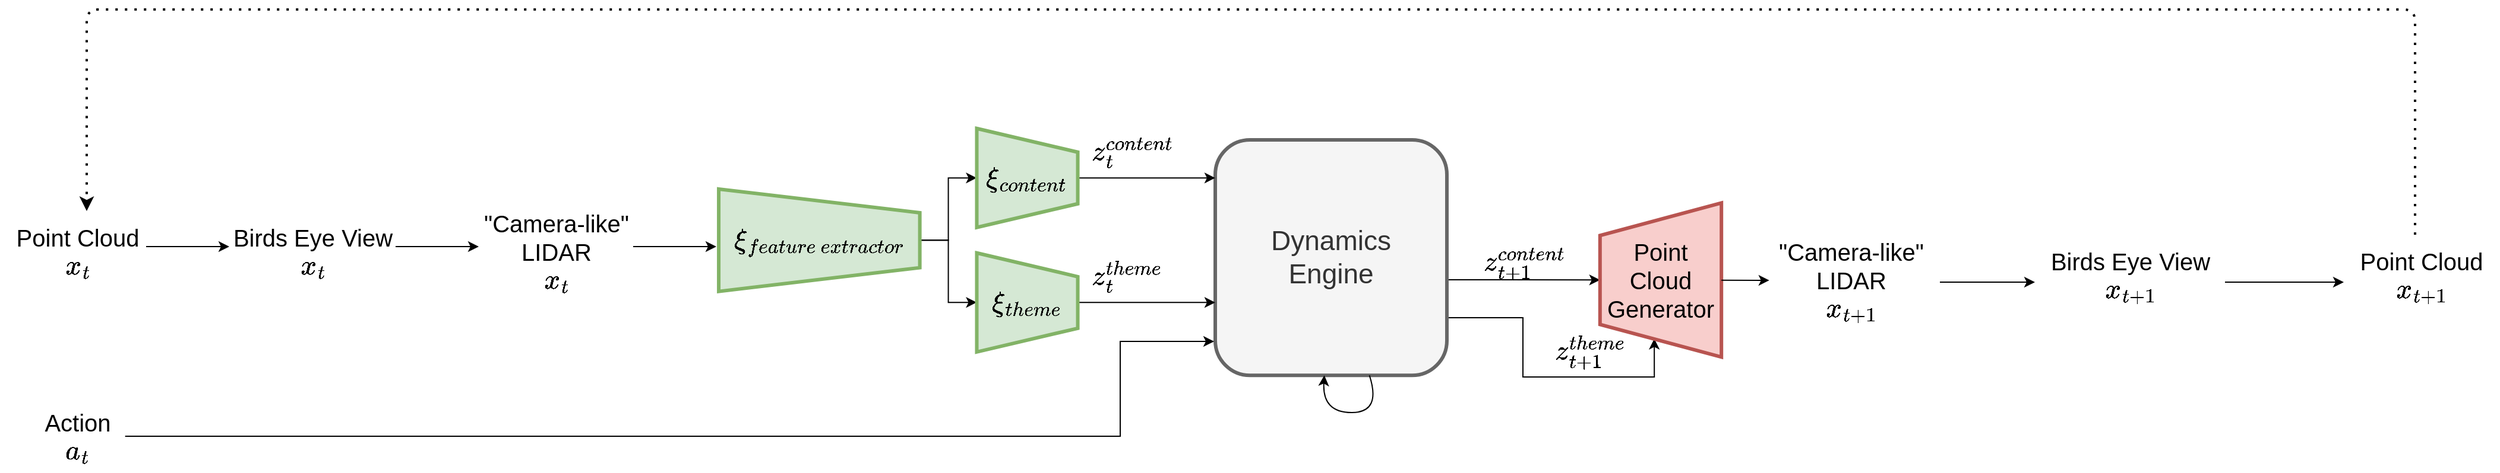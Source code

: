 <mxfile version="21.0.2" type="github">
  <diagram id="EVrbKENyEVnjGAG4AELT" name="Page-1">
    <mxGraphModel dx="1728" dy="922" grid="1" gridSize="10" guides="1" tooltips="1" connect="1" arrows="1" fold="1" page="1" pageScale="1" pageWidth="1169" pageHeight="827" math="1" shadow="0">
      <root>
        <mxCell id="0" />
        <mxCell id="1" parent="0" />
        <mxCell id="2mjd-9uhkY1LPrBKcRSL-13" value="" style="edgeStyle=orthogonalEdgeStyle;rounded=0;orthogonalLoop=1;jettySize=auto;html=1;" parent="1" source="rsoeOqy-VsgO8BAAmOL_-3" target="2mjd-9uhkY1LPrBKcRSL-12" edge="1">
          <mxGeometry relative="1" as="geometry" />
        </mxCell>
        <mxCell id="2mjd-9uhkY1LPrBKcRSL-15" style="edgeStyle=orthogonalEdgeStyle;rounded=0;orthogonalLoop=1;jettySize=auto;html=1;" parent="1" source="rsoeOqy-VsgO8BAAmOL_-3" target="2mjd-9uhkY1LPrBKcRSL-11" edge="1">
          <mxGeometry relative="1" as="geometry" />
        </mxCell>
        <mxCell id="rsoeOqy-VsgO8BAAmOL_-3" value="&lt;div&gt;$$\xi_{feature\&amp;nbsp; extractor}$$&lt;/div&gt;" style="shape=trapezoid;perimeter=trapezoidPerimeter;whiteSpace=wrap;html=1;fixedSize=1;rotation=90;horizontal=0;fontSize=20;fillColor=#d5e8d4;strokeColor=#82b366;strokeWidth=3;" parent="1" vertex="1">
          <mxGeometry x="653.49" y="190" width="86.36" height="169.28" as="geometry" />
        </mxCell>
        <mxCell id="Qng38_FX3BrwguZekm4N-1" style="edgeStyle=orthogonalEdgeStyle;rounded=0;orthogonalLoop=1;jettySize=auto;html=1;" edge="1" parent="1" source="rsoeOqy-VsgO8BAAmOL_-4" target="rsoeOqy-VsgO8BAAmOL_-5">
          <mxGeometry relative="1" as="geometry">
            <Array as="points">
              <mxPoint x="1270" y="308" />
              <mxPoint x="1270" y="308" />
            </Array>
          </mxGeometry>
        </mxCell>
        <mxCell id="Qng38_FX3BrwguZekm4N-2" style="edgeStyle=orthogonalEdgeStyle;rounded=0;orthogonalLoop=1;jettySize=auto;html=1;entryX=0.881;entryY=0.447;entryDx=0;entryDy=0;entryPerimeter=0;" edge="1" parent="1" source="rsoeOqy-VsgO8BAAmOL_-4" target="rsoeOqy-VsgO8BAAmOL_-5">
          <mxGeometry relative="1" as="geometry">
            <Array as="points">
              <mxPoint x="1289" y="340" />
              <mxPoint x="1289" y="390" />
              <mxPoint x="1400" y="390" />
            </Array>
          </mxGeometry>
        </mxCell>
        <mxCell id="rsoeOqy-VsgO8BAAmOL_-4" value="&lt;p style=&quot;line-height: 130%; font-size: 23px;&quot;&gt;&lt;/p&gt;&lt;div style=&quot;font-size: 23px;&quot;&gt;&lt;font style=&quot;font-size: 23px;&quot;&gt;Dynamics&lt;/font&gt;&lt;/div&gt;&lt;div style=&quot;font-size: 23px;&quot;&gt;&lt;font style=&quot;font-size: 23px;&quot;&gt;Engine&lt;/font&gt;&lt;/div&gt;&lt;p style=&quot;font-size: 23px;&quot;&gt;&lt;/p&gt;" style="rounded=1;whiteSpace=wrap;html=1;fillColor=#f5f5f5;strokeColor=#666666;fontColor=#333333;strokeWidth=3;" parent="1" vertex="1">
          <mxGeometry x="1030" y="190" width="195" height="198.6" as="geometry" />
        </mxCell>
        <mxCell id="rsoeOqy-VsgO8BAAmOL_-5" value="Point Cloud Generator" style="shape=trapezoid;perimeter=trapezoidPerimeter;whiteSpace=wrap;html=1;fixedSize=1;fontSize=20;rotation=90;horizontal=0;direction=east;flipV=1;size=27.5;fillColor=#f8cecc;strokeColor=#b85450;strokeWidth=3;" parent="1" vertex="1">
          <mxGeometry x="1340" y="257.09" width="130" height="102.19" as="geometry" />
        </mxCell>
        <mxCell id="rsoeOqy-VsgO8BAAmOL_-11" value="" style="endArrow=classic;html=1;rounded=0;fontSize=20;" parent="1" edge="1">
          <mxGeometry width="50" height="50" relative="1" as="geometry">
            <mxPoint x="130" y="280" as="sourcePoint" />
            <mxPoint x="200" y="280" as="targetPoint" />
          </mxGeometry>
        </mxCell>
        <mxCell id="rsoeOqy-VsgO8BAAmOL_-14" value="&lt;div&gt;Point Cloud&lt;/div&gt;&lt;div&gt;\(x_t\)&lt;/div&gt;" style="text;html=1;align=center;verticalAlign=middle;resizable=0;points=[];autosize=1;strokeColor=none;fillColor=none;fontSize=20;" parent="1" vertex="1">
          <mxGeometry x="7.34" y="253.6" width="130" height="60" as="geometry" />
        </mxCell>
        <mxCell id="rsoeOqy-VsgO8BAAmOL_-16" value="&lt;div&gt;Action&lt;/div&gt;&lt;div&gt;\(a_t\)&lt;/div&gt;" style="text;html=1;align=center;verticalAlign=middle;resizable=0;points=[];autosize=1;strokeColor=none;fillColor=none;fontSize=20;" parent="1" vertex="1">
          <mxGeometry x="32.34" y="410" width="80" height="60" as="geometry" />
        </mxCell>
        <mxCell id="rsoeOqy-VsgO8BAAmOL_-17" value="" style="endArrow=classic;html=1;rounded=0;fontSize=20;entryX=-0.005;entryY=0.856;entryDx=0;entryDy=0;entryPerimeter=0;" parent="1" source="rsoeOqy-VsgO8BAAmOL_-16" target="rsoeOqy-VsgO8BAAmOL_-4" edge="1">
          <mxGeometry width="50" height="50" relative="1" as="geometry">
            <mxPoint x="815" y="433" as="sourcePoint" />
            <mxPoint x="935" y="433" as="targetPoint" />
            <Array as="points">
              <mxPoint x="950" y="440" />
              <mxPoint x="950" y="360" />
              <mxPoint x="960" y="360" />
            </Array>
          </mxGeometry>
        </mxCell>
        <mxCell id="rsoeOqy-VsgO8BAAmOL_-18" value="&lt;div&gt;Point Cloud&lt;/div&gt;&lt;div&gt;\(x_{t+1}\)&lt;/div&gt;" style="text;html=1;align=center;verticalAlign=middle;resizable=0;points=[];autosize=1;strokeColor=none;fillColor=none;fontSize=20;" parent="1" vertex="1">
          <mxGeometry x="1980" y="273.6" width="130" height="60" as="geometry" />
        </mxCell>
        <mxCell id="rsoeOqy-VsgO8BAAmOL_-19" value="" style="endArrow=classic;html=1;rounded=0;fontSize=20;" parent="1" source="rsoeOqy-VsgO8BAAmOL_-5" edge="1">
          <mxGeometry width="50" height="50" relative="1" as="geometry">
            <mxPoint x="1436.41" y="443.49" as="sourcePoint" />
            <mxPoint x="1496.41" y="308.49" as="targetPoint" />
          </mxGeometry>
        </mxCell>
        <mxCell id="rsoeOqy-VsgO8BAAmOL_-23" value="" style="endArrow=classic;dashed=1;html=1;dashPattern=1 3;strokeWidth=2;rounded=1;fontSize=20;startArrow=none;startFill=0;endFill=1;" parent="1" edge="1">
          <mxGeometry width="50" height="50" relative="1" as="geometry">
            <mxPoint x="2040" y="270" as="sourcePoint" />
            <mxPoint x="80" y="250" as="targetPoint" />
            <Array as="points">
              <mxPoint x="2040" y="80" />
              <mxPoint x="80" y="80" />
            </Array>
          </mxGeometry>
        </mxCell>
        <mxCell id="2mjd-9uhkY1LPrBKcRSL-4" value="&lt;div&gt;Birds Eye View&lt;br&gt;&lt;/div&gt;&lt;div&gt;\(x_t\)&lt;/div&gt;" style="text;html=1;align=center;verticalAlign=middle;resizable=0;points=[];autosize=1;strokeColor=none;fillColor=none;fontSize=20;" parent="1" vertex="1">
          <mxGeometry x="190" y="253.6" width="160" height="60" as="geometry" />
        </mxCell>
        <mxCell id="2mjd-9uhkY1LPrBKcRSL-5" value="&lt;div&gt;&quot;Camera-like&quot;&lt;/div&gt;&lt;div&gt;LIDAR&lt;/div&gt;&lt;div&gt;\(x_t\)&lt;/div&gt;" style="text;html=1;align=center;verticalAlign=middle;resizable=0;points=[];autosize=1;strokeColor=none;fillColor=none;fontSize=20;" parent="1" vertex="1">
          <mxGeometry x="400" y="238.6" width="150" height="90" as="geometry" />
        </mxCell>
        <mxCell id="2mjd-9uhkY1LPrBKcRSL-6" value="" style="endArrow=classic;html=1;rounded=0;fontSize=20;" parent="1" edge="1">
          <mxGeometry width="50" height="50" relative="1" as="geometry">
            <mxPoint x="340" y="280" as="sourcePoint" />
            <mxPoint x="410" y="280" as="targetPoint" />
          </mxGeometry>
        </mxCell>
        <mxCell id="2mjd-9uhkY1LPrBKcRSL-8" value="" style="endArrow=classic;html=1;rounded=0;fontSize=20;" parent="1" edge="1">
          <mxGeometry width="50" height="50" relative="1" as="geometry">
            <mxPoint x="540" y="280" as="sourcePoint" />
            <mxPoint x="610" y="280" as="targetPoint" />
          </mxGeometry>
        </mxCell>
        <mxCell id="2mjd-9uhkY1LPrBKcRSL-16" style="edgeStyle=orthogonalEdgeStyle;rounded=0;orthogonalLoop=1;jettySize=auto;html=1;" parent="1" source="2mjd-9uhkY1LPrBKcRSL-11" target="rsoeOqy-VsgO8BAAmOL_-4" edge="1">
          <mxGeometry relative="1" as="geometry">
            <Array as="points">
              <mxPoint x="1010" y="222" />
              <mxPoint x="1010" y="222" />
            </Array>
          </mxGeometry>
        </mxCell>
        <mxCell id="2mjd-9uhkY1LPrBKcRSL-11" value="&lt;div&gt;$$\xi_{content}$$&lt;/div&gt;" style="shape=trapezoid;perimeter=trapezoidPerimeter;whiteSpace=wrap;html=1;fixedSize=1;rotation=90;horizontal=0;fontSize=20;fillColor=#d5e8d4;strokeColor=#82b366;strokeWidth=3;" parent="1" vertex="1">
          <mxGeometry x="830" y="179.62" width="83.52" height="85.02" as="geometry" />
        </mxCell>
        <mxCell id="2mjd-9uhkY1LPrBKcRSL-23" style="edgeStyle=orthogonalEdgeStyle;rounded=0;orthogonalLoop=1;jettySize=auto;html=1;" parent="1" source="2mjd-9uhkY1LPrBKcRSL-12" target="rsoeOqy-VsgO8BAAmOL_-4" edge="1">
          <mxGeometry relative="1" as="geometry">
            <Array as="points">
              <mxPoint x="1040" y="327" />
              <mxPoint x="1040" y="327" />
            </Array>
          </mxGeometry>
        </mxCell>
        <mxCell id="2mjd-9uhkY1LPrBKcRSL-12" value="&lt;div&gt;$$\xi_{theme}$$&lt;/div&gt;" style="shape=trapezoid;perimeter=trapezoidPerimeter;whiteSpace=wrap;html=1;fixedSize=1;rotation=90;horizontal=0;fontSize=20;fillColor=#d5e8d4;strokeColor=#82b366;strokeWidth=3;" parent="1" vertex="1">
          <mxGeometry x="830" y="284.64" width="83.52" height="85.02" as="geometry" />
        </mxCell>
        <mxCell id="2mjd-9uhkY1LPrBKcRSL-20" value="&lt;div&gt;\(z^{theme}_{t}\)&lt;/div&gt;" style="text;html=1;align=center;verticalAlign=middle;resizable=0;points=[];autosize=1;strokeColor=none;fillColor=none;fontSize=20;" parent="1" vertex="1">
          <mxGeometry x="870" y="284.64" width="170" height="40" as="geometry" />
        </mxCell>
        <mxCell id="2mjd-9uhkY1LPrBKcRSL-21" value="&lt;div&gt;\(z^{content}_{t}\)&lt;/div&gt;" style="text;html=1;align=center;verticalAlign=middle;resizable=0;points=[];autosize=1;strokeColor=none;fillColor=none;fontSize=20;" parent="1" vertex="1">
          <mxGeometry x="870" y="179.62" width="180" height="40" as="geometry" />
        </mxCell>
        <mxCell id="Qng38_FX3BrwguZekm4N-3" value="&lt;div&gt;\(z^{theme}_{t+1}\)&lt;/div&gt;" style="text;html=1;align=center;verticalAlign=middle;resizable=0;points=[];autosize=1;strokeColor=none;fillColor=none;fontSize=20;" vertex="1" parent="1">
          <mxGeometry x="1250" y="348.6" width="190" height="40" as="geometry" />
        </mxCell>
        <mxCell id="Qng38_FX3BrwguZekm4N-4" value="&lt;div&gt;\(z^{content}_{t+1}\)&lt;/div&gt;" style="text;html=1;align=center;verticalAlign=middle;resizable=0;points=[];autosize=1;strokeColor=none;fillColor=none;fontSize=20;" vertex="1" parent="1">
          <mxGeometry x="1190" y="273.6" width="200" height="40" as="geometry" />
        </mxCell>
        <mxCell id="Qng38_FX3BrwguZekm4N-9" style="edgeStyle=orthogonalEdgeStyle;rounded=0;orthogonalLoop=1;jettySize=auto;html=1;" edge="1" parent="1" source="Qng38_FX3BrwguZekm4N-5" target="Qng38_FX3BrwguZekm4N-6">
          <mxGeometry relative="1" as="geometry">
            <Array as="points">
              <mxPoint x="1670" y="310" />
              <mxPoint x="1670" y="310" />
            </Array>
          </mxGeometry>
        </mxCell>
        <mxCell id="Qng38_FX3BrwguZekm4N-5" value="&lt;div&gt;&quot;Camera-like&quot;&lt;/div&gt;&lt;div&gt;LIDAR&lt;/div&gt;&lt;div&gt;\(x_{t+1}\)&lt;/div&gt;" style="text;html=1;align=center;verticalAlign=middle;resizable=0;points=[];autosize=1;strokeColor=none;fillColor=none;fontSize=20;" vertex="1" parent="1">
          <mxGeometry x="1490" y="263.18" width="150" height="90" as="geometry" />
        </mxCell>
        <mxCell id="Qng38_FX3BrwguZekm4N-10" style="edgeStyle=orthogonalEdgeStyle;rounded=0;orthogonalLoop=1;jettySize=auto;html=1;" edge="1" parent="1" source="Qng38_FX3BrwguZekm4N-6" target="rsoeOqy-VsgO8BAAmOL_-18">
          <mxGeometry relative="1" as="geometry">
            <Array as="points">
              <mxPoint x="1920" y="310" />
              <mxPoint x="1920" y="310" />
            </Array>
          </mxGeometry>
        </mxCell>
        <mxCell id="Qng38_FX3BrwguZekm4N-6" value="&lt;div&gt;Birds Eye View&lt;br&gt;&lt;/div&gt;&lt;div&gt;\(x_{t+1}\)&lt;/div&gt;" style="text;html=1;align=center;verticalAlign=middle;resizable=0;points=[];autosize=1;strokeColor=none;fillColor=none;fontSize=20;" vertex="1" parent="1">
          <mxGeometry x="1720" y="273.6" width="160" height="60" as="geometry" />
        </mxCell>
        <mxCell id="Qng38_FX3BrwguZekm4N-11" value="" style="curved=1;endArrow=classic;html=1;rounded=0;" edge="1" parent="1" source="rsoeOqy-VsgO8BAAmOL_-4" target="rsoeOqy-VsgO8BAAmOL_-4">
          <mxGeometry width="50" height="50" relative="1" as="geometry">
            <mxPoint x="1117.5" y="490" as="sourcePoint" />
            <mxPoint x="1167.5" y="440" as="targetPoint" />
            <Array as="points">
              <mxPoint x="1170" y="420" />
              <mxPoint x="1120" y="420" />
            </Array>
          </mxGeometry>
        </mxCell>
      </root>
    </mxGraphModel>
  </diagram>
</mxfile>
